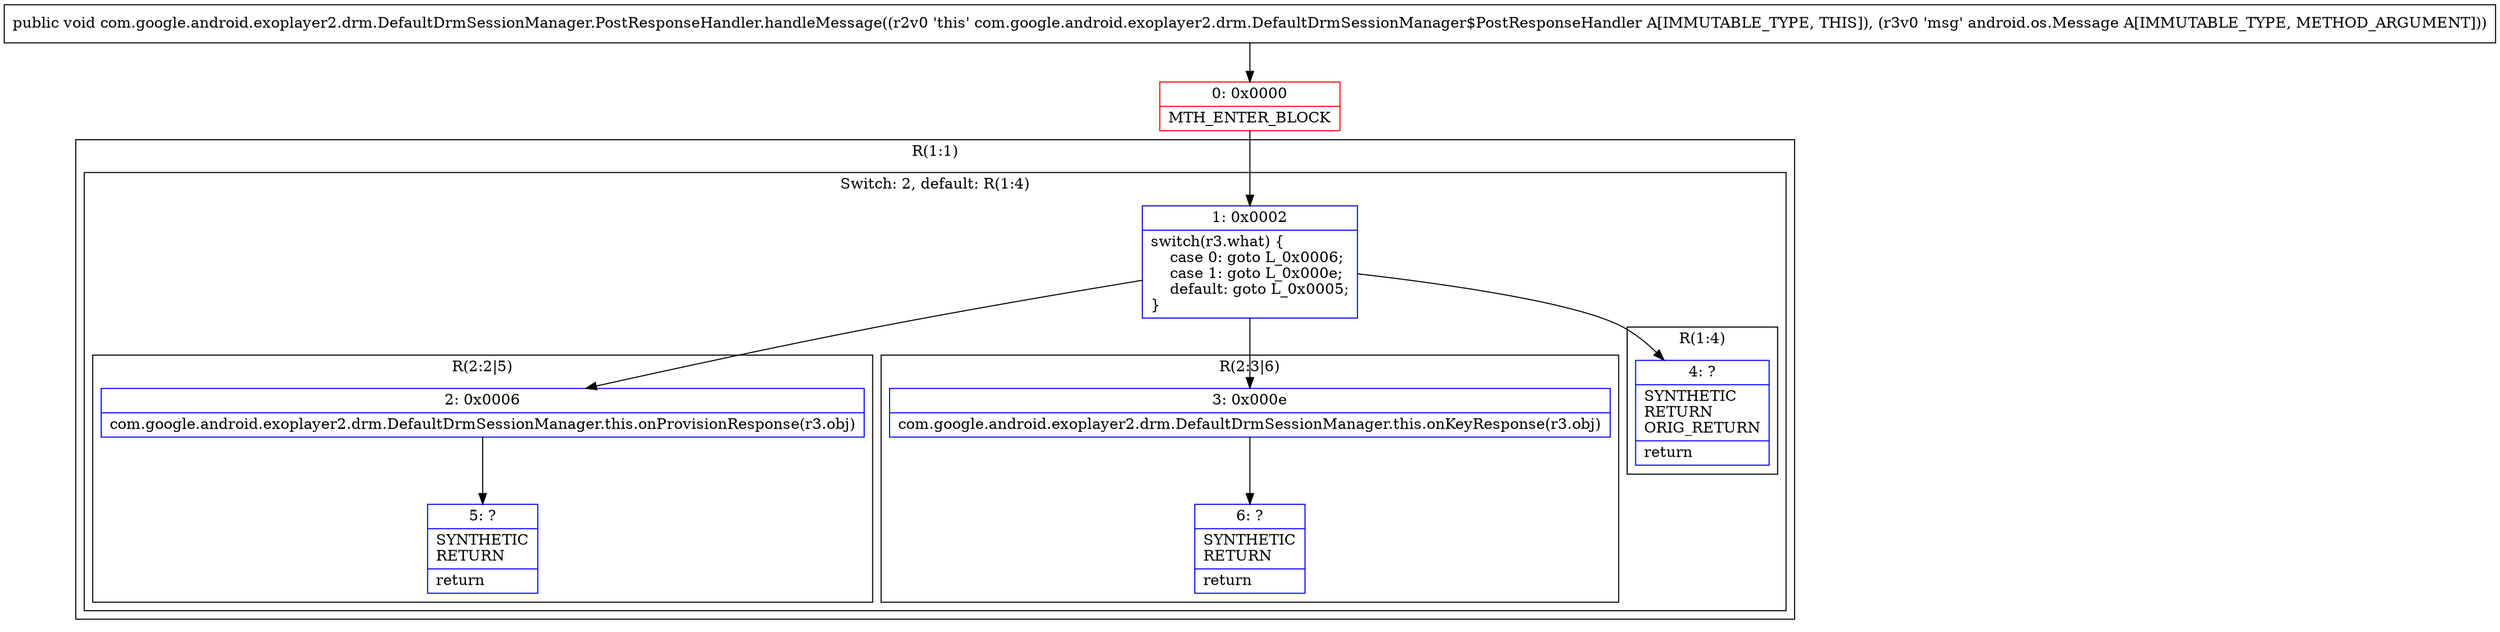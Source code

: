 digraph "CFG forcom.google.android.exoplayer2.drm.DefaultDrmSessionManager.PostResponseHandler.handleMessage(Landroid\/os\/Message;)V" {
subgraph cluster_Region_804905679 {
label = "R(1:1)";
node [shape=record,color=blue];
subgraph cluster_SwitchRegion_824768808 {
label = "Switch: 2, default: R(1:4)";
node [shape=record,color=blue];
Node_1 [shape=record,label="{1\:\ 0x0002|switch(r3.what) \{\l    case 0: goto L_0x0006;\l    case 1: goto L_0x000e;\l    default: goto L_0x0005;\l\}\l}"];
subgraph cluster_Region_1306268352 {
label = "R(2:2|5)";
node [shape=record,color=blue];
Node_2 [shape=record,label="{2\:\ 0x0006|com.google.android.exoplayer2.drm.DefaultDrmSessionManager.this.onProvisionResponse(r3.obj)\l}"];
Node_5 [shape=record,label="{5\:\ ?|SYNTHETIC\lRETURN\l|return\l}"];
}
subgraph cluster_Region_2122472173 {
label = "R(2:3|6)";
node [shape=record,color=blue];
Node_3 [shape=record,label="{3\:\ 0x000e|com.google.android.exoplayer2.drm.DefaultDrmSessionManager.this.onKeyResponse(r3.obj)\l}"];
Node_6 [shape=record,label="{6\:\ ?|SYNTHETIC\lRETURN\l|return\l}"];
}
subgraph cluster_Region_512565352 {
label = "R(1:4)";
node [shape=record,color=blue];
Node_4 [shape=record,label="{4\:\ ?|SYNTHETIC\lRETURN\lORIG_RETURN\l|return\l}"];
}
}
}
Node_0 [shape=record,color=red,label="{0\:\ 0x0000|MTH_ENTER_BLOCK\l}"];
MethodNode[shape=record,label="{public void com.google.android.exoplayer2.drm.DefaultDrmSessionManager.PostResponseHandler.handleMessage((r2v0 'this' com.google.android.exoplayer2.drm.DefaultDrmSessionManager$PostResponseHandler A[IMMUTABLE_TYPE, THIS]), (r3v0 'msg' android.os.Message A[IMMUTABLE_TYPE, METHOD_ARGUMENT])) }"];
MethodNode -> Node_0;
Node_1 -> Node_2;
Node_1 -> Node_3;
Node_1 -> Node_4;
Node_2 -> Node_5;
Node_3 -> Node_6;
Node_0 -> Node_1;
}


